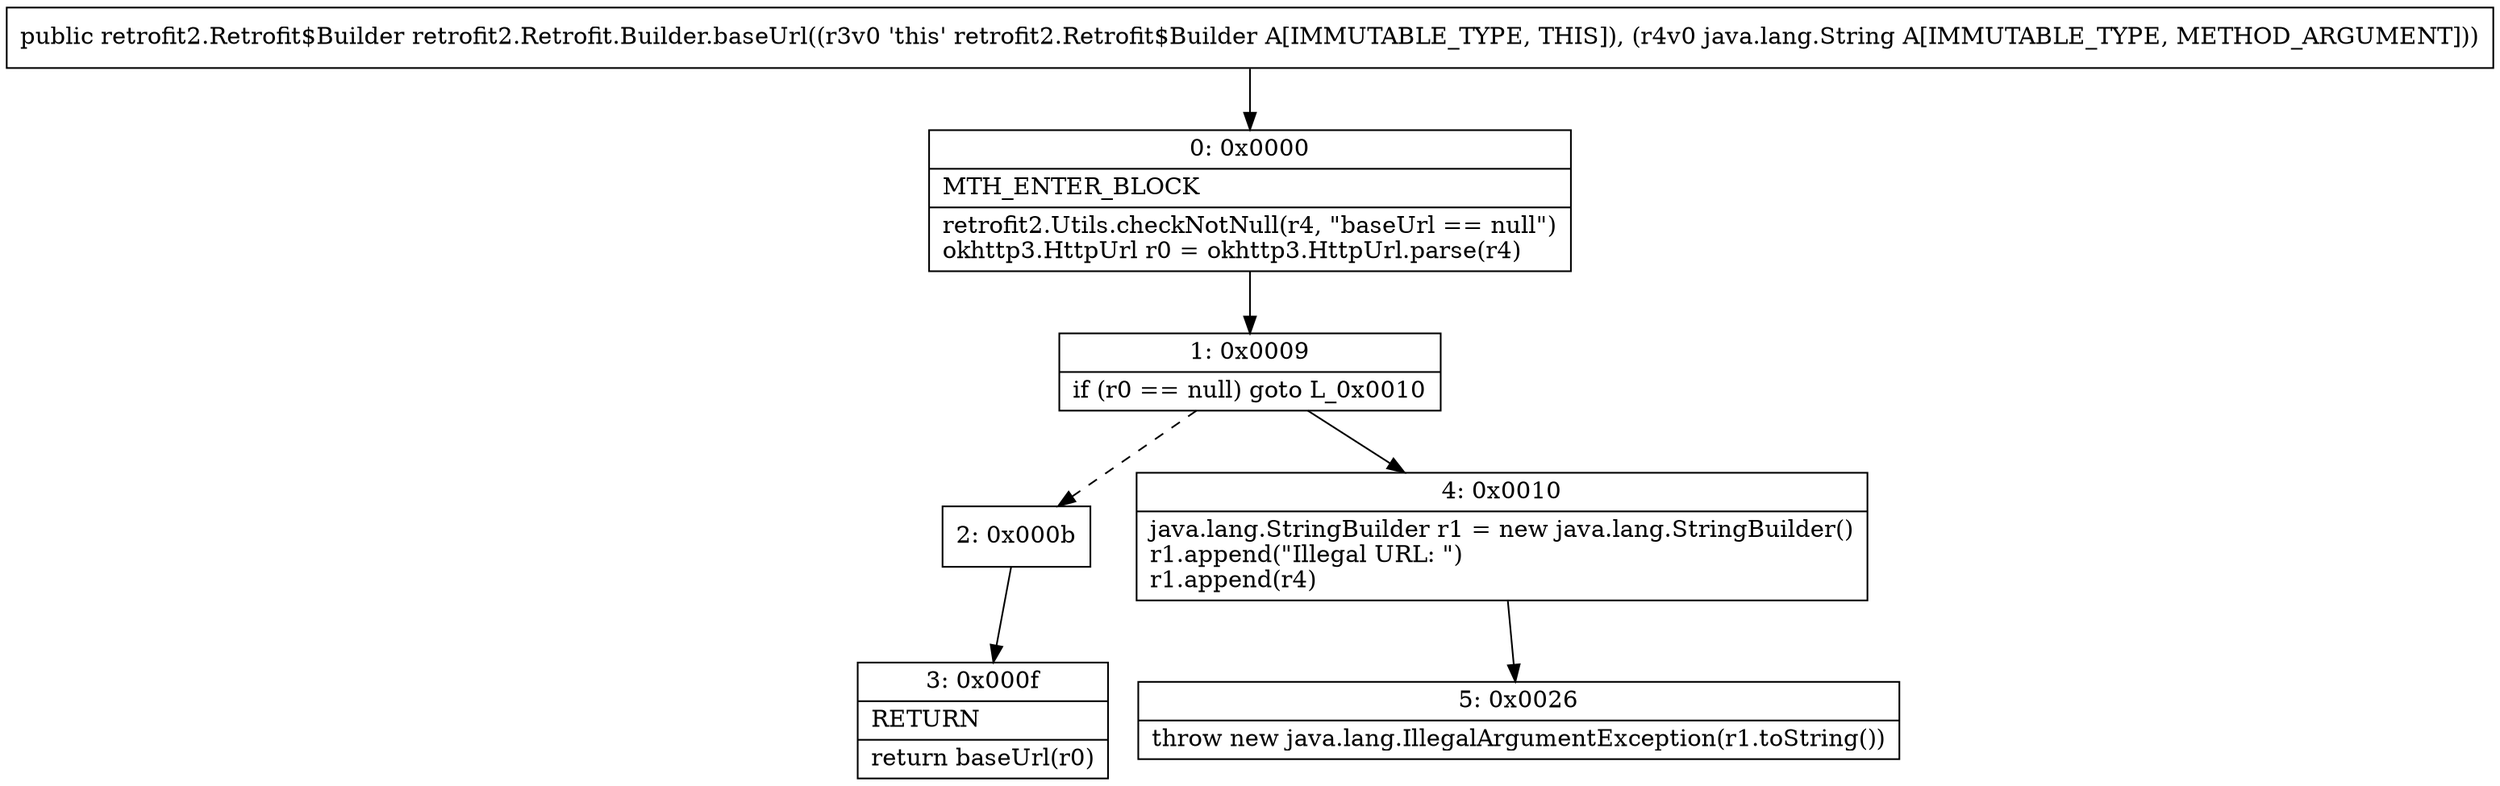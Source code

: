 digraph "CFG forretrofit2.Retrofit.Builder.baseUrl(Ljava\/lang\/String;)Lretrofit2\/Retrofit$Builder;" {
Node_0 [shape=record,label="{0\:\ 0x0000|MTH_ENTER_BLOCK\l|retrofit2.Utils.checkNotNull(r4, \"baseUrl == null\")\lokhttp3.HttpUrl r0 = okhttp3.HttpUrl.parse(r4)\l}"];
Node_1 [shape=record,label="{1\:\ 0x0009|if (r0 == null) goto L_0x0010\l}"];
Node_2 [shape=record,label="{2\:\ 0x000b}"];
Node_3 [shape=record,label="{3\:\ 0x000f|RETURN\l|return baseUrl(r0)\l}"];
Node_4 [shape=record,label="{4\:\ 0x0010|java.lang.StringBuilder r1 = new java.lang.StringBuilder()\lr1.append(\"Illegal URL: \")\lr1.append(r4)\l}"];
Node_5 [shape=record,label="{5\:\ 0x0026|throw new java.lang.IllegalArgumentException(r1.toString())\l}"];
MethodNode[shape=record,label="{public retrofit2.Retrofit$Builder retrofit2.Retrofit.Builder.baseUrl((r3v0 'this' retrofit2.Retrofit$Builder A[IMMUTABLE_TYPE, THIS]), (r4v0 java.lang.String A[IMMUTABLE_TYPE, METHOD_ARGUMENT])) }"];
MethodNode -> Node_0;
Node_0 -> Node_1;
Node_1 -> Node_2[style=dashed];
Node_1 -> Node_4;
Node_2 -> Node_3;
Node_4 -> Node_5;
}

